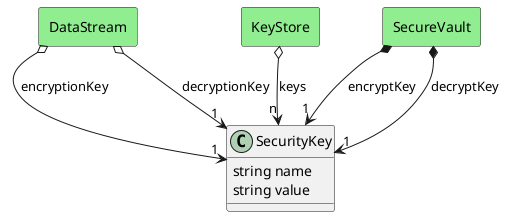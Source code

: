 @startuml

class "SecurityKey" as Model {
 string name
 string value

 
}



    rectangle "DataStream" as DataStream #lightgreen {
    }
    
        DataStream   o--> "1" Model : "encryptionKey"
    
    rectangle "DataStream" as DataStream #lightgreen {
    }
    
        DataStream   o--> "1" Model : "decryptionKey"
    
    rectangle "KeyStore" as KeyStore #lightgreen {
    }
    
        KeyStore   o--> "n" Model : "keys"
    
    rectangle "SecureVault" as SecureVault #lightgreen {
    }
    
        SecureVault   *--> "1" Model : "encryptKey"
    
    rectangle "SecureVault" as SecureVault #lightgreen {
    }
    
        SecureVault   *--> "1" Model : "decryptKey"
    

@enduml
